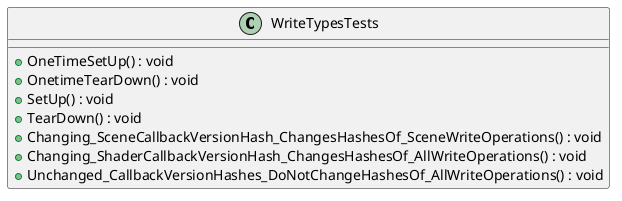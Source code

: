 @startuml
class WriteTypesTests {
    + OneTimeSetUp() : void
    + OnetimeTearDown() : void
    + SetUp() : void
    + TearDown() : void
    + Changing_SceneCallbackVersionHash_ChangesHashesOf_SceneWriteOperations() : void
    + Changing_ShaderCallbackVersionHash_ChangesHashesOf_AllWriteOperations() : void
    + Unchanged_CallbackVersionHashes_DoNotChangeHashesOf_AllWriteOperations() : void
}
@enduml
